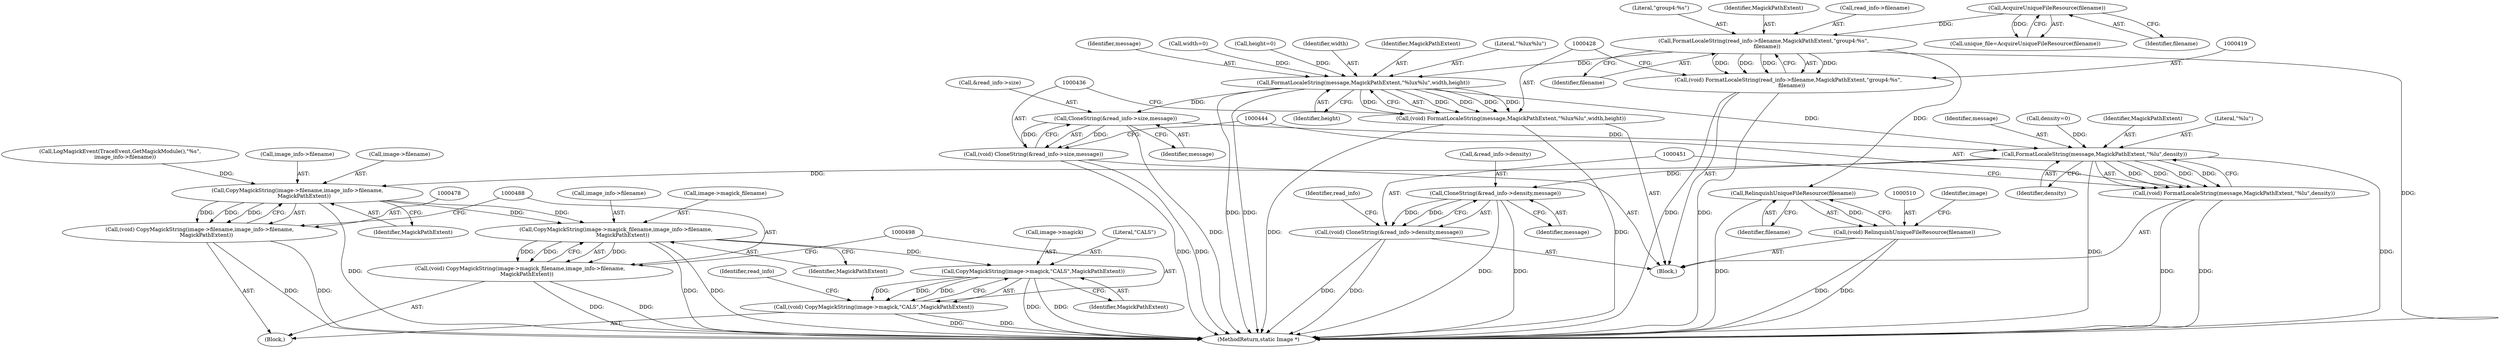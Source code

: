 digraph "0_ImageMagick_6b6bff054d569a77973f2140c0e86366e6168a6c@pointer" {
"1000420" [label="(Call,FormatLocaleString(read_info->filename,MagickPathExtent,\"group4:%s\",\n    filename))"];
"1000356" [label="(Call,AcquireUniqueFileResource(filename))"];
"1000418" [label="(Call,(void) FormatLocaleString(read_info->filename,MagickPathExtent,\"group4:%s\",\n    filename))"];
"1000429" [label="(Call,FormatLocaleString(message,MagickPathExtent,\"%lux%lu\",width,height))"];
"1000427" [label="(Call,(void) FormatLocaleString(message,MagickPathExtent,\"%lux%lu\",width,height))"];
"1000437" [label="(Call,CloneString(&read_info->size,message))"];
"1000435" [label="(Call,(void) CloneString(&read_info->size,message))"];
"1000445" [label="(Call,FormatLocaleString(message,MagickPathExtent,\"%lu\",density))"];
"1000443" [label="(Call,(void) FormatLocaleString(message,MagickPathExtent,\"%lu\",density))"];
"1000452" [label="(Call,CloneString(&read_info->density,message))"];
"1000450" [label="(Call,(void) CloneString(&read_info->density,message))"];
"1000479" [label="(Call,CopyMagickString(image->filename,image_info->filename,\n        MagickPathExtent))"];
"1000477" [label="(Call,(void) CopyMagickString(image->filename,image_info->filename,\n        MagickPathExtent))"];
"1000489" [label="(Call,CopyMagickString(image->magick_filename,image_info->filename,\n        MagickPathExtent))"];
"1000487" [label="(Call,(void) CopyMagickString(image->magick_filename,image_info->filename,\n        MagickPathExtent))"];
"1000499" [label="(Call,CopyMagickString(image->magick,\"CALS\",MagickPathExtent))"];
"1000497" [label="(Call,(void) CopyMagickString(image->magick,\"CALS\",MagickPathExtent))"];
"1000511" [label="(Call,RelinquishUniqueFileResource(filename))"];
"1000509" [label="(Call,(void) RelinquishUniqueFileResource(filename))"];
"1000500" [label="(Call,image->magick)"];
"1000511" [label="(Call,RelinquishUniqueFileResource(filename))"];
"1000496" [label="(Identifier,MagickPathExtent)"];
"1000487" [label="(Call,(void) CopyMagickString(image->magick_filename,image_info->filename,\n        MagickPathExtent))"];
"1000448" [label="(Literal,\"%lu\")"];
"1000503" [label="(Literal,\"CALS\")"];
"1000479" [label="(Call,CopyMagickString(image->filename,image_info->filename,\n        MagickPathExtent))"];
"1000429" [label="(Call,FormatLocaleString(message,MagickPathExtent,\"%lux%lu\",width,height))"];
"1000515" [label="(MethodReturn,static Image *)"];
"1000213" [label="(Call,height=0)"];
"1000509" [label="(Call,(void) RelinquishUniqueFileResource(filename))"];
"1000443" [label="(Call,(void) FormatLocaleString(message,MagickPathExtent,\"%lu\",density))"];
"1000433" [label="(Identifier,width)"];
"1000425" [label="(Literal,\"group4:%s\")"];
"1000420" [label="(Call,FormatLocaleString(read_info->filename,MagickPathExtent,\"group4:%s\",\n    filename))"];
"1000442" [label="(Identifier,message)"];
"1000449" [label="(Identifier,density)"];
"1000499" [label="(Call,CopyMagickString(image->magick,\"CALS\",MagickPathExtent))"];
"1000431" [label="(Identifier,MagickPathExtent)"];
"1000437" [label="(Call,CloneString(&read_info->size,message))"];
"1000418" [label="(Call,(void) FormatLocaleString(read_info->filename,MagickPathExtent,\"group4:%s\",\n    filename))"];
"1000446" [label="(Identifier,message)"];
"1000356" [label="(Call,AcquireUniqueFileResource(filename))"];
"1000357" [label="(Identifier,filename)"];
"1000144" [label="(Call,LogMagickEvent(TraceEvent,GetMagickModule(),\"%s\",\n      image_info->filename))"];
"1000195" [label="(Call,density=0)"];
"1000432" [label="(Literal,\"%lux%lu\")"];
"1000477" [label="(Call,(void) CopyMagickString(image->filename,image_info->filename,\n        MagickPathExtent))"];
"1000483" [label="(Call,image_info->filename)"];
"1000497" [label="(Call,(void) CopyMagickString(image->magick,\"CALS\",MagickPathExtent))"];
"1000430" [label="(Identifier,message)"];
"1000486" [label="(Identifier,MagickPathExtent)"];
"1000476" [label="(Block,)"];
"1000424" [label="(Identifier,MagickPathExtent)"];
"1000506" [label="(Identifier,read_info)"];
"1000354" [label="(Call,unique_file=AcquireUniqueFileResource(filename))"];
"1000426" [label="(Identifier,filename)"];
"1000421" [label="(Call,read_info->filename)"];
"1000489" [label="(Call,CopyMagickString(image->magick_filename,image_info->filename,\n        MagickPathExtent))"];
"1000427" [label="(Call,(void) FormatLocaleString(message,MagickPathExtent,\"%lux%lu\",width,height))"];
"1000460" [label="(Identifier,read_info)"];
"1000512" [label="(Identifier,filename)"];
"1000514" [label="(Identifier,image)"];
"1000480" [label="(Call,image->filename)"];
"1000434" [label="(Identifier,height)"];
"1000435" [label="(Call,(void) CloneString(&read_info->size,message))"];
"1000504" [label="(Identifier,MagickPathExtent)"];
"1000490" [label="(Call,image->magick_filename)"];
"1000210" [label="(Call,width=0)"];
"1000445" [label="(Call,FormatLocaleString(message,MagickPathExtent,\"%lu\",density))"];
"1000447" [label="(Identifier,MagickPathExtent)"];
"1000452" [label="(Call,CloneString(&read_info->density,message))"];
"1000457" [label="(Identifier,message)"];
"1000438" [label="(Call,&read_info->size)"];
"1000450" [label="(Call,(void) CloneString(&read_info->density,message))"];
"1000493" [label="(Call,image_info->filename)"];
"1000453" [label="(Call,&read_info->density)"];
"1000106" [label="(Block,)"];
"1000420" -> "1000418"  [label="AST: "];
"1000420" -> "1000426"  [label="CFG: "];
"1000421" -> "1000420"  [label="AST: "];
"1000424" -> "1000420"  [label="AST: "];
"1000425" -> "1000420"  [label="AST: "];
"1000426" -> "1000420"  [label="AST: "];
"1000418" -> "1000420"  [label="CFG: "];
"1000420" -> "1000515"  [label="DDG: "];
"1000420" -> "1000418"  [label="DDG: "];
"1000420" -> "1000418"  [label="DDG: "];
"1000420" -> "1000418"  [label="DDG: "];
"1000420" -> "1000418"  [label="DDG: "];
"1000356" -> "1000420"  [label="DDG: "];
"1000420" -> "1000429"  [label="DDG: "];
"1000420" -> "1000511"  [label="DDG: "];
"1000356" -> "1000354"  [label="AST: "];
"1000356" -> "1000357"  [label="CFG: "];
"1000357" -> "1000356"  [label="AST: "];
"1000354" -> "1000356"  [label="CFG: "];
"1000356" -> "1000354"  [label="DDG: "];
"1000418" -> "1000106"  [label="AST: "];
"1000419" -> "1000418"  [label="AST: "];
"1000428" -> "1000418"  [label="CFG: "];
"1000418" -> "1000515"  [label="DDG: "];
"1000418" -> "1000515"  [label="DDG: "];
"1000429" -> "1000427"  [label="AST: "];
"1000429" -> "1000434"  [label="CFG: "];
"1000430" -> "1000429"  [label="AST: "];
"1000431" -> "1000429"  [label="AST: "];
"1000432" -> "1000429"  [label="AST: "];
"1000433" -> "1000429"  [label="AST: "];
"1000434" -> "1000429"  [label="AST: "];
"1000427" -> "1000429"  [label="CFG: "];
"1000429" -> "1000515"  [label="DDG: "];
"1000429" -> "1000515"  [label="DDG: "];
"1000429" -> "1000427"  [label="DDG: "];
"1000429" -> "1000427"  [label="DDG: "];
"1000429" -> "1000427"  [label="DDG: "];
"1000429" -> "1000427"  [label="DDG: "];
"1000429" -> "1000427"  [label="DDG: "];
"1000210" -> "1000429"  [label="DDG: "];
"1000213" -> "1000429"  [label="DDG: "];
"1000429" -> "1000437"  [label="DDG: "];
"1000429" -> "1000445"  [label="DDG: "];
"1000427" -> "1000106"  [label="AST: "];
"1000428" -> "1000427"  [label="AST: "];
"1000436" -> "1000427"  [label="CFG: "];
"1000427" -> "1000515"  [label="DDG: "];
"1000427" -> "1000515"  [label="DDG: "];
"1000437" -> "1000435"  [label="AST: "];
"1000437" -> "1000442"  [label="CFG: "];
"1000438" -> "1000437"  [label="AST: "];
"1000442" -> "1000437"  [label="AST: "];
"1000435" -> "1000437"  [label="CFG: "];
"1000437" -> "1000515"  [label="DDG: "];
"1000437" -> "1000435"  [label="DDG: "];
"1000437" -> "1000435"  [label="DDG: "];
"1000437" -> "1000445"  [label="DDG: "];
"1000435" -> "1000106"  [label="AST: "];
"1000436" -> "1000435"  [label="AST: "];
"1000444" -> "1000435"  [label="CFG: "];
"1000435" -> "1000515"  [label="DDG: "];
"1000435" -> "1000515"  [label="DDG: "];
"1000445" -> "1000443"  [label="AST: "];
"1000445" -> "1000449"  [label="CFG: "];
"1000446" -> "1000445"  [label="AST: "];
"1000447" -> "1000445"  [label="AST: "];
"1000448" -> "1000445"  [label="AST: "];
"1000449" -> "1000445"  [label="AST: "];
"1000443" -> "1000445"  [label="CFG: "];
"1000445" -> "1000515"  [label="DDG: "];
"1000445" -> "1000515"  [label="DDG: "];
"1000445" -> "1000443"  [label="DDG: "];
"1000445" -> "1000443"  [label="DDG: "];
"1000445" -> "1000443"  [label="DDG: "];
"1000445" -> "1000443"  [label="DDG: "];
"1000195" -> "1000445"  [label="DDG: "];
"1000445" -> "1000452"  [label="DDG: "];
"1000445" -> "1000479"  [label="DDG: "];
"1000443" -> "1000106"  [label="AST: "];
"1000444" -> "1000443"  [label="AST: "];
"1000451" -> "1000443"  [label="CFG: "];
"1000443" -> "1000515"  [label="DDG: "];
"1000443" -> "1000515"  [label="DDG: "];
"1000452" -> "1000450"  [label="AST: "];
"1000452" -> "1000457"  [label="CFG: "];
"1000453" -> "1000452"  [label="AST: "];
"1000457" -> "1000452"  [label="AST: "];
"1000450" -> "1000452"  [label="CFG: "];
"1000452" -> "1000515"  [label="DDG: "];
"1000452" -> "1000515"  [label="DDG: "];
"1000452" -> "1000450"  [label="DDG: "];
"1000452" -> "1000450"  [label="DDG: "];
"1000450" -> "1000106"  [label="AST: "];
"1000451" -> "1000450"  [label="AST: "];
"1000460" -> "1000450"  [label="CFG: "];
"1000450" -> "1000515"  [label="DDG: "];
"1000450" -> "1000515"  [label="DDG: "];
"1000479" -> "1000477"  [label="AST: "];
"1000479" -> "1000486"  [label="CFG: "];
"1000480" -> "1000479"  [label="AST: "];
"1000483" -> "1000479"  [label="AST: "];
"1000486" -> "1000479"  [label="AST: "];
"1000477" -> "1000479"  [label="CFG: "];
"1000479" -> "1000515"  [label="DDG: "];
"1000479" -> "1000477"  [label="DDG: "];
"1000479" -> "1000477"  [label="DDG: "];
"1000479" -> "1000477"  [label="DDG: "];
"1000144" -> "1000479"  [label="DDG: "];
"1000479" -> "1000489"  [label="DDG: "];
"1000479" -> "1000489"  [label="DDG: "];
"1000477" -> "1000476"  [label="AST: "];
"1000478" -> "1000477"  [label="AST: "];
"1000488" -> "1000477"  [label="CFG: "];
"1000477" -> "1000515"  [label="DDG: "];
"1000477" -> "1000515"  [label="DDG: "];
"1000489" -> "1000487"  [label="AST: "];
"1000489" -> "1000496"  [label="CFG: "];
"1000490" -> "1000489"  [label="AST: "];
"1000493" -> "1000489"  [label="AST: "];
"1000496" -> "1000489"  [label="AST: "];
"1000487" -> "1000489"  [label="CFG: "];
"1000489" -> "1000515"  [label="DDG: "];
"1000489" -> "1000515"  [label="DDG: "];
"1000489" -> "1000487"  [label="DDG: "];
"1000489" -> "1000487"  [label="DDG: "];
"1000489" -> "1000487"  [label="DDG: "];
"1000489" -> "1000499"  [label="DDG: "];
"1000487" -> "1000476"  [label="AST: "];
"1000488" -> "1000487"  [label="AST: "];
"1000498" -> "1000487"  [label="CFG: "];
"1000487" -> "1000515"  [label="DDG: "];
"1000487" -> "1000515"  [label="DDG: "];
"1000499" -> "1000497"  [label="AST: "];
"1000499" -> "1000504"  [label="CFG: "];
"1000500" -> "1000499"  [label="AST: "];
"1000503" -> "1000499"  [label="AST: "];
"1000504" -> "1000499"  [label="AST: "];
"1000497" -> "1000499"  [label="CFG: "];
"1000499" -> "1000515"  [label="DDG: "];
"1000499" -> "1000515"  [label="DDG: "];
"1000499" -> "1000497"  [label="DDG: "];
"1000499" -> "1000497"  [label="DDG: "];
"1000499" -> "1000497"  [label="DDG: "];
"1000497" -> "1000476"  [label="AST: "];
"1000498" -> "1000497"  [label="AST: "];
"1000506" -> "1000497"  [label="CFG: "];
"1000497" -> "1000515"  [label="DDG: "];
"1000497" -> "1000515"  [label="DDG: "];
"1000511" -> "1000509"  [label="AST: "];
"1000511" -> "1000512"  [label="CFG: "];
"1000512" -> "1000511"  [label="AST: "];
"1000509" -> "1000511"  [label="CFG: "];
"1000511" -> "1000515"  [label="DDG: "];
"1000511" -> "1000509"  [label="DDG: "];
"1000509" -> "1000106"  [label="AST: "];
"1000510" -> "1000509"  [label="AST: "];
"1000514" -> "1000509"  [label="CFG: "];
"1000509" -> "1000515"  [label="DDG: "];
"1000509" -> "1000515"  [label="DDG: "];
}
